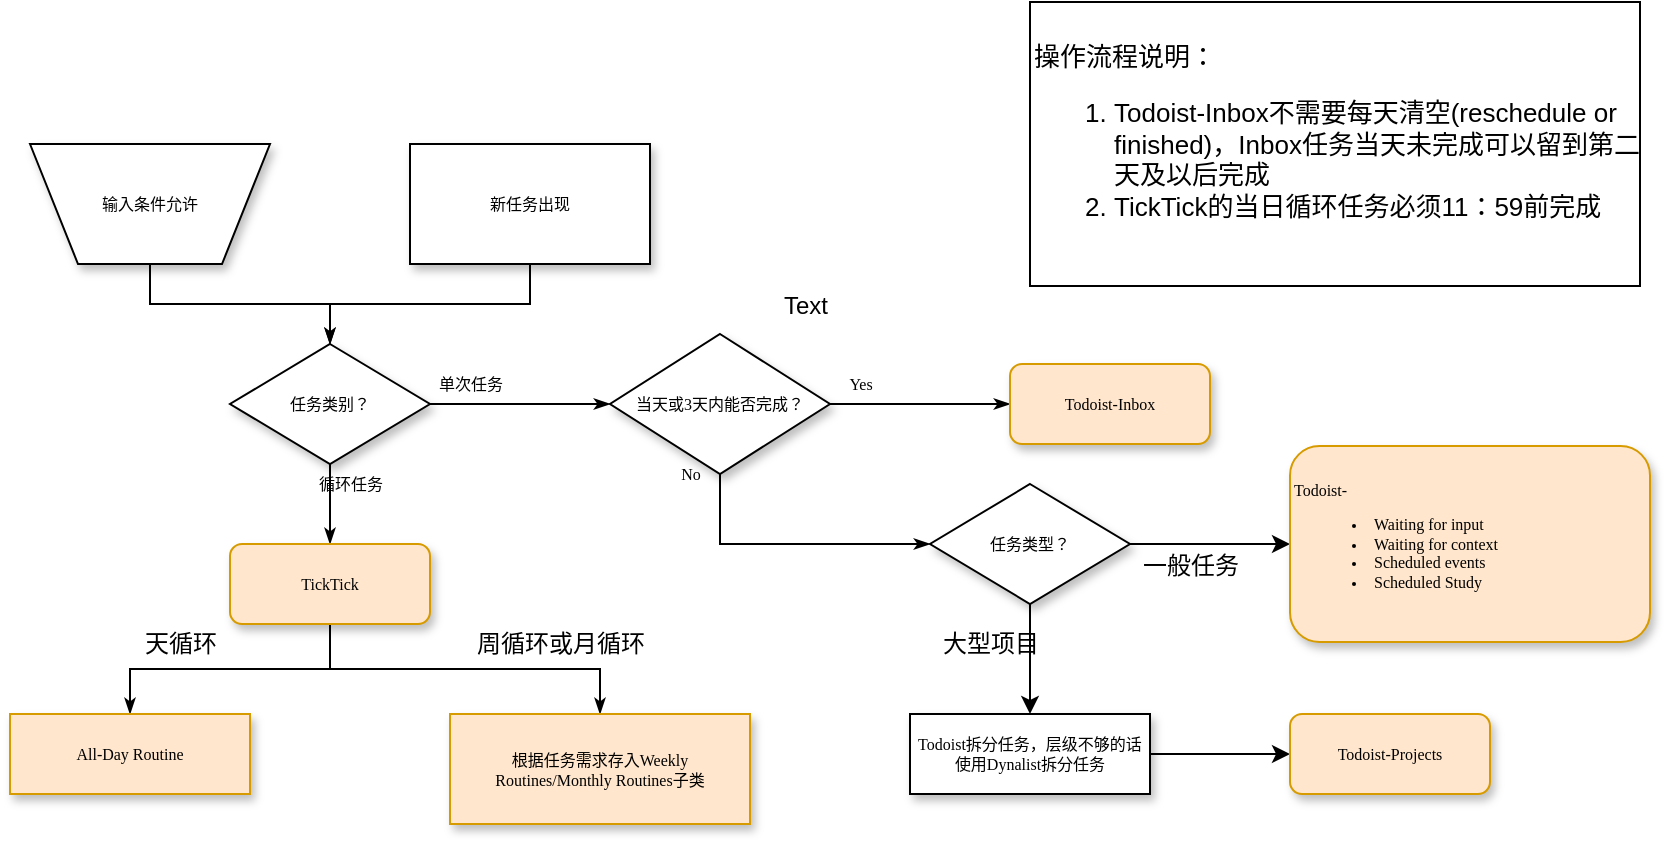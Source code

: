 <mxfile version="11.1.4" type="github"><diagram name="Page-1" id="edf60f1a-56cd-e834-aa8a-f176f3a09ee4"><mxGraphModel dx="1038" dy="542" grid="1" gridSize="10" guides="1" tooltips="1" connect="1" arrows="1" fold="1" page="1" pageScale="1" pageWidth="1100" pageHeight="850" background="#ffffff" math="0" shadow="0"><root><mxCell id="0"/><mxCell id="1" parent="0"/><mxCell id="60e70716793133e9-31" style="edgeStyle=orthogonalEdgeStyle;rounded=0;html=1;labelBackgroundColor=none;startSize=5;endArrow=classicThin;endFill=1;endSize=5;jettySize=auto;orthogonalLoop=1;strokeColor=#000000;strokeWidth=1;fontFamily=Verdana;fontSize=8;fontColor=#000000;" parent="1" source="60e70716793133e9-2" target="60e70716793133e9-5" edge="1"><mxGeometry relative="1" as="geometry"/></mxCell><mxCell id="60e70716793133e9-2" value="输入条件允许" style="shape=trapezoid;whiteSpace=wrap;html=1;rounded=0;shadow=1;labelBackgroundColor=none;strokeColor=#000000;strokeWidth=1;fillColor=#ffffff;fontFamily=Verdana;fontSize=8;fontColor=#000000;align=center;flipV=1;" parent="1" vertex="1"><mxGeometry x="100" y="120" width="120" height="60" as="geometry"/></mxCell><mxCell id="60e70716793133e9-32" style="edgeStyle=orthogonalEdgeStyle;rounded=0;html=1;labelBackgroundColor=none;startSize=5;endArrow=classicThin;endFill=1;endSize=5;jettySize=auto;orthogonalLoop=1;strokeColor=#000000;strokeWidth=1;fontFamily=Verdana;fontSize=8;fontColor=#000000;" parent="1" source="60e70716793133e9-4" target="60e70716793133e9-5" edge="1"><mxGeometry relative="1" as="geometry"/></mxCell><mxCell id="60e70716793133e9-4" value="新任务出现" style="rounded=0;whiteSpace=wrap;html=1;shadow=1;labelBackgroundColor=none;strokeColor=#000000;strokeWidth=1;fillColor=#ffffff;fontFamily=Verdana;fontSize=8;fontColor=#000000;align=center;" parent="1" vertex="1"><mxGeometry x="290" y="120" width="120" height="60" as="geometry"/></mxCell><mxCell id="60e70716793133e9-33" value="单次任务" style="edgeStyle=orthogonalEdgeStyle;rounded=0;html=1;labelBackgroundColor=none;startSize=5;endArrow=classicThin;endFill=1;endSize=5;jettySize=auto;orthogonalLoop=1;strokeColor=#000000;strokeWidth=1;fontFamily=Verdana;fontSize=8;fontColor=#000000;" parent="1" source="60e70716793133e9-5" target="60e70716793133e9-7" edge="1"><mxGeometry x="-0.556" y="10" relative="1" as="geometry"><mxPoint as="offset"/></mxGeometry></mxCell><mxCell id="60e70716793133e9-37" value="循环任务" style="edgeStyle=orthogonalEdgeStyle;rounded=0;html=1;labelBackgroundColor=none;startSize=5;endArrow=classicThin;endFill=1;endSize=5;jettySize=auto;orthogonalLoop=1;strokeColor=#000000;strokeWidth=1;fontFamily=Verdana;fontSize=8;fontColor=#000000;" parent="1" source="60e70716793133e9-5" edge="1"><mxGeometry x="-0.5" y="10" relative="1" as="geometry"><mxPoint as="offset"/><mxPoint x="250" y="320" as="targetPoint"/></mxGeometry></mxCell><mxCell id="60e70716793133e9-5" value="任务类别？" style="rhombus;whiteSpace=wrap;html=1;rounded=0;shadow=1;labelBackgroundColor=none;strokeColor=#000000;strokeWidth=1;fillColor=#ffffff;fontFamily=Verdana;fontSize=8;fontColor=#000000;align=center;" parent="1" vertex="1"><mxGeometry x="200" y="220" width="100" height="60" as="geometry"/></mxCell><mxCell id="60e70716793133e9-34" value="Yes" style="edgeStyle=orthogonalEdgeStyle;rounded=0;html=1;labelBackgroundColor=none;startSize=5;endArrow=classicThin;endFill=1;endSize=5;jettySize=auto;orthogonalLoop=1;strokeColor=#000000;strokeWidth=1;fontFamily=Verdana;fontSize=8;fontColor=#000000;" parent="1" source="60e70716793133e9-7" target="60e70716793133e9-8" edge="1"><mxGeometry x="-0.667" y="10" relative="1" as="geometry"><mxPoint as="offset"/></mxGeometry></mxCell><mxCell id="60e70716793133e9-35" value="No" style="edgeStyle=orthogonalEdgeStyle;rounded=0;html=1;labelBackgroundColor=none;startSize=5;endArrow=classicThin;endFill=1;endSize=5;jettySize=auto;orthogonalLoop=1;strokeColor=#000000;strokeWidth=1;fontFamily=Verdana;fontSize=8;fontColor=#000000;entryX=0;entryY=0.5;entryDx=0;entryDy=0;" parent="1" source="60e70716793133e9-7" target="tS239xRcwZpwQjU7Gq7J-2" edge="1"><mxGeometry x="-0.5" y="38" relative="1" as="geometry"><mxPoint x="440" y="300" as="targetPoint"/><Array as="points"><mxPoint x="445" y="320"/></Array><mxPoint x="-15" y="3" as="offset"/></mxGeometry></mxCell><mxCell id="60e70716793133e9-7" value="当天或3天内能否完成？" style="rhombus;whiteSpace=wrap;html=1;rounded=0;shadow=1;labelBackgroundColor=none;strokeColor=#000000;strokeWidth=1;fillColor=#ffffff;fontFamily=Verdana;fontSize=8;fontColor=#000000;align=center;" parent="1" vertex="1"><mxGeometry x="390" y="215" width="110" height="70" as="geometry"/></mxCell><mxCell id="60e70716793133e9-8" value="Todoist-Inbox" style="rounded=1;whiteSpace=wrap;html=1;shadow=1;labelBackgroundColor=none;strokeColor=#d79b00;strokeWidth=1;fillColor=#ffe6cc;fontFamily=Verdana;fontSize=8;align=center;" parent="1" vertex="1"><mxGeometry x="590" y="230" width="100" height="40" as="geometry"/></mxCell><mxCell id="60e70716793133e9-39" style="edgeStyle=orthogonalEdgeStyle;rounded=0;html=1;labelBackgroundColor=none;startSize=5;endArrow=classicThin;endFill=1;endSize=5;jettySize=auto;orthogonalLoop=1;strokeColor=#000000;strokeWidth=1;fontFamily=Verdana;fontSize=8;fontColor=#000000;exitX=0.5;exitY=1;exitDx=0;exitDy=0;" parent="1" source="UQmH98ZNGIYGVpb3MXUK-2" target="60e70716793133e9-12" edge="1"><mxGeometry relative="1" as="geometry"/></mxCell><mxCell id="tS239xRcwZpwQjU7Gq7J-4" value="" style="edgeStyle=orthogonalEdgeStyle;rounded=0;orthogonalLoop=1;jettySize=auto;html=1;" parent="1" source="60e70716793133e9-10" target="UQmH98ZNGIYGVpb3MXUK-10" edge="1"><mxGeometry relative="1" as="geometry"/></mxCell><mxCell id="60e70716793133e9-10" value="Todoist拆分任务，层级不够的话使用Dynalist拆分任务" style="whiteSpace=wrap;html=1;rounded=0;shadow=1;labelBackgroundColor=none;strokeColor=#000000;strokeWidth=1;fillColor=#ffffff;fontFamily=Verdana;fontSize=8;fontColor=#000000;align=center;" parent="1" vertex="1"><mxGeometry x="540" y="405" width="120" height="40" as="geometry"/></mxCell><mxCell id="60e70716793133e9-40" style="edgeStyle=orthogonalEdgeStyle;rounded=0;html=1;labelBackgroundColor=none;startSize=5;endArrow=classicThin;endFill=1;endSize=5;jettySize=auto;orthogonalLoop=1;strokeColor=#000000;strokeWidth=1;fontFamily=Verdana;fontSize=8;fontColor=#000000;exitX=0.5;exitY=1;exitDx=0;exitDy=0;" parent="1" source="UQmH98ZNGIYGVpb3MXUK-2" target="60e70716793133e9-13" edge="1"><mxGeometry relative="1" as="geometry"/></mxCell><mxCell id="60e70716793133e9-12" value="根据任务需求存入Weekly Routines/Monthly Routines子类" style="whiteSpace=wrap;html=1;rounded=0;shadow=1;labelBackgroundColor=none;strokeColor=#d79b00;strokeWidth=1;fillColor=#ffe6cc;fontFamily=Verdana;fontSize=8;align=center;spacing=6;" parent="1" vertex="1"><mxGeometry x="310" y="405" width="150" height="55" as="geometry"/></mxCell><mxCell id="60e70716793133e9-13" value="All-Day Routine" style="whiteSpace=wrap;html=1;rounded=0;shadow=1;labelBackgroundColor=none;strokeColor=#d79b00;strokeWidth=1;fillColor=#ffe6cc;fontFamily=Verdana;fontSize=8;align=center;" parent="1" vertex="1"><mxGeometry x="90" y="405" width="120" height="40" as="geometry"/></mxCell><mxCell id="UQmH98ZNGIYGVpb3MXUK-2" value="TickTick" style="rounded=1;whiteSpace=wrap;html=1;shadow=1;labelBackgroundColor=none;strokeColor=#d79b00;strokeWidth=1;fillColor=#ffe6cc;fontFamily=Verdana;fontSize=8;align=center;" parent="1" vertex="1"><mxGeometry x="200" y="320" width="100" height="40" as="geometry"/></mxCell><mxCell id="UQmH98ZNGIYGVpb3MXUK-4" value="天循环" style="text;html=1;resizable=0;autosize=1;align=center;verticalAlign=middle;points=[];fillColor=none;strokeColor=none;rounded=0;" parent="1" vertex="1"><mxGeometry x="150" y="360" width="50" height="20" as="geometry"/></mxCell><mxCell id="UQmH98ZNGIYGVpb3MXUK-7" value="周循环或月循环" style="text;html=1;resizable=0;autosize=1;align=center;verticalAlign=middle;points=[];fillColor=none;strokeColor=none;rounded=0;" parent="1" vertex="1"><mxGeometry x="315" y="360" width="100" height="20" as="geometry"/></mxCell><mxCell id="UQmH98ZNGIYGVpb3MXUK-10" value="Todoist-Projects" style="rounded=1;whiteSpace=wrap;html=1;shadow=1;labelBackgroundColor=none;strokeColor=#d79b00;strokeWidth=1;fillColor=#ffe6cc;fontFamily=Verdana;fontSize=8;align=center;" parent="1" vertex="1"><mxGeometry x="730" y="405" width="100" height="40" as="geometry"/></mxCell><mxCell id="tS239xRcwZpwQjU7Gq7J-3" value="" style="edgeStyle=orthogonalEdgeStyle;rounded=0;orthogonalLoop=1;jettySize=auto;html=1;" parent="1" source="tS239xRcwZpwQjU7Gq7J-2" target="60e70716793133e9-10" edge="1"><mxGeometry relative="1" as="geometry"/></mxCell><mxCell id="tS239xRcwZpwQjU7Gq7J-8" value="" style="edgeStyle=orthogonalEdgeStyle;rounded=0;orthogonalLoop=1;jettySize=auto;html=1;" parent="1" source="tS239xRcwZpwQjU7Gq7J-2" edge="1"><mxGeometry relative="1" as="geometry"><mxPoint x="730" y="320" as="targetPoint"/></mxGeometry></mxCell><mxCell id="tS239xRcwZpwQjU7Gq7J-2" value="任务类型？" style="rhombus;whiteSpace=wrap;html=1;rounded=0;shadow=1;labelBackgroundColor=none;strokeColor=#000000;strokeWidth=1;fillColor=#ffffff;fontFamily=Verdana;fontSize=8;fontColor=#000000;align=center;" parent="1" vertex="1"><mxGeometry x="550" y="290" width="100" height="60" as="geometry"/></mxCell><mxCell id="tS239xRcwZpwQjU7Gq7J-5" value="大型项目" style="text;html=1;resizable=0;autosize=1;align=center;verticalAlign=middle;points=[];fillColor=none;strokeColor=none;rounded=0;" parent="1" vertex="1"><mxGeometry x="550" y="360" width="60" height="20" as="geometry"/></mxCell><mxCell id="tS239xRcwZpwQjU7Gq7J-6" value="Text" style="text;html=1;resizable=0;points=[];autosize=1;align=left;verticalAlign=top;spacingTop=-4;" parent="1" vertex="1"><mxGeometry x="475" y="191" width="40" height="20" as="geometry"/></mxCell><mxCell id="tS239xRcwZpwQjU7Gq7J-9" value="Todoist-&lt;br&gt;&lt;ul&gt;&lt;li&gt;Waiting for input&lt;/li&gt;&lt;li&gt;Waiting for context&lt;/li&gt;&lt;li&gt;Scheduled events&lt;/li&gt;&lt;li&gt;Scheduled Study&lt;/li&gt;&lt;/ul&gt;" style="rounded=1;whiteSpace=wrap;html=1;shadow=1;labelBackgroundColor=none;strokeColor=#d79b00;strokeWidth=1;fillColor=#ffe6cc;fontFamily=Verdana;fontSize=8;align=left;" parent="1" vertex="1"><mxGeometry x="730" y="271" width="180" height="98" as="geometry"/></mxCell><mxCell id="tS239xRcwZpwQjU7Gq7J-11" value="一般任务" style="text;html=1;resizable=0;autosize=1;align=center;verticalAlign=middle;points=[];fillColor=none;strokeColor=none;rounded=0;" parent="1" vertex="1"><mxGeometry x="650" y="320.5" width="60" height="20" as="geometry"/></mxCell><mxCell id="7SCCTrZUKQKWJHzBVQaN-2" value="操作流程说明：&lt;br style=&quot;font-size: 13px;&quot;&gt;&lt;ol style=&quot;font-size: 13px;&quot;&gt;&lt;li style=&quot;font-size: 13px;&quot;&gt;Todoist-Inbox不需要每天清空(reschedule or finished)，Inbox任务当天未完成可以留到第二天及以后完成&lt;/li&gt;&lt;li style=&quot;font-size: 13px;&quot;&gt;TickTick的当日循环任务必须11：59前完成&lt;/li&gt;&lt;/ol&gt;" style="rounded=0;whiteSpace=wrap;html=1;align=left;fontSize=13;" vertex="1" parent="1"><mxGeometry x="600" y="49" width="305" height="142" as="geometry"/></mxCell></root></mxGraphModel></diagram></mxfile>